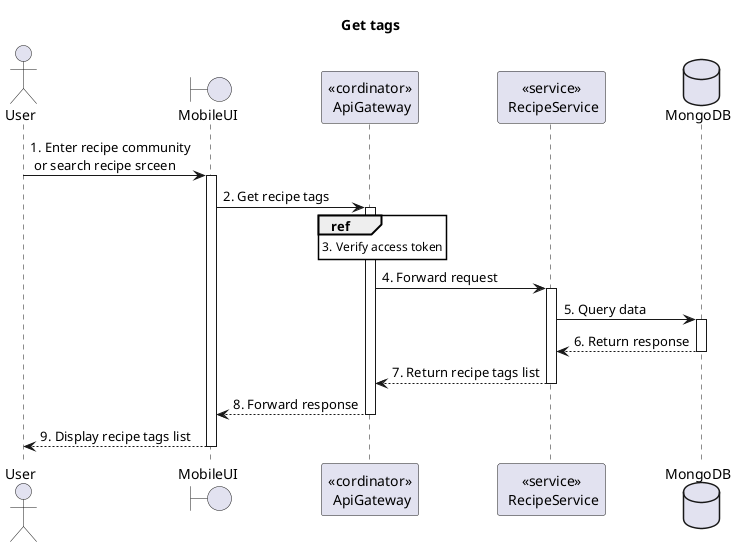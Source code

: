 @startuml GetTags
title "Get tags"
' Style section
<style>
  sequenceDiagram {
    reference {
      BackGroundColor white
    }
}
</style>

actor User
boundary MobileUI
participant "<<cordinator>>\n ApiGateway" as ApiGateway
participant "<<service>>\n RecipeService" as RecipeService
database MongoDB

User -> MobileUI++: 1. Enter recipe community \n or search recipe srceen

MobileUI -> ApiGateway++: 2. Get recipe tags

ref over ApiGateway: 3. Verify access token

ApiGateway -> RecipeService++: 4. Forward request

RecipeService -> MongoDB++: 5. Query data
RecipeService <-- MongoDB--: 6. Return response

ApiGateway <-- RecipeService--: 7. Return recipe tags list
MobileUI <-- ApiGateway--: 8. Forward response
User <-- MobileUI--: 9. Display recipe tags list

@enduml
